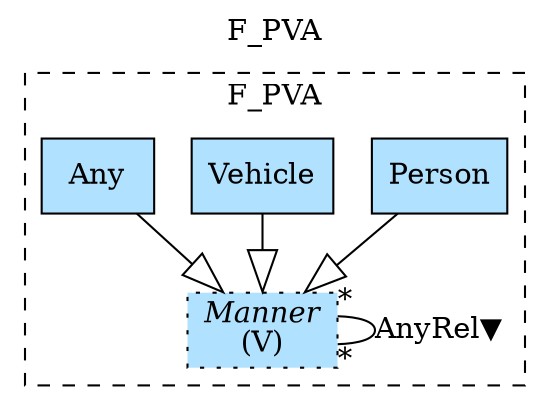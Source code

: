digraph {graph[label=F_PVA,labelloc=tl,labelfontsize=12];
subgraph cluster_F_PVA{style=dashed;label=F_PVA;
"Person"[shape=record,fillcolor=lightskyblue1,style = filled,label="Person"];
"Vehicle"[shape=record,fillcolor=lightskyblue1,style = filled,label="Vehicle"];
"Any"[shape=record,fillcolor=lightskyblue1,style = filled,label="Any"];
"Manner"[shape=record,fillcolor=lightskyblue1,style ="filled,dotted",label=<{<I>Manner</I><br/>(V)}>];

"Person"->"Manner"[arrowhead=onormal,arrowsize=2.0];
"Vehicle"->"Manner"[arrowhead=onormal,arrowsize=2.0];
"Any"->"Manner"[arrowhead=onormal,arrowsize=2.0];
"Manner"->"Manner"[label="AnyRel▼",dir=none,taillabel="*",headlabel="*"];

}
}